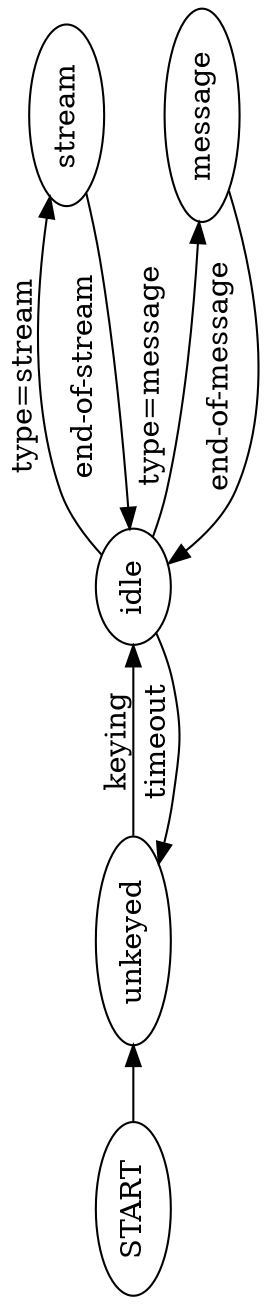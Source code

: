 digraph prnr{
     graph[orientation=landscape,rankdir=LR];
     START;
     unkeyed;
     idle;
     stream;
     message;
	 
	 START -> unkeyed;
	 unkeyed -> idle [label="keying"];
	 idle -> stream [label="type=stream"]; 
	 idle -> message [label="type=message"];
	 idle -> unkeyed  [label="timeout"];
	 stream -> idle [label="end-of-stream"];
	 message -> idle [label="end-of-message"];
	  
}
